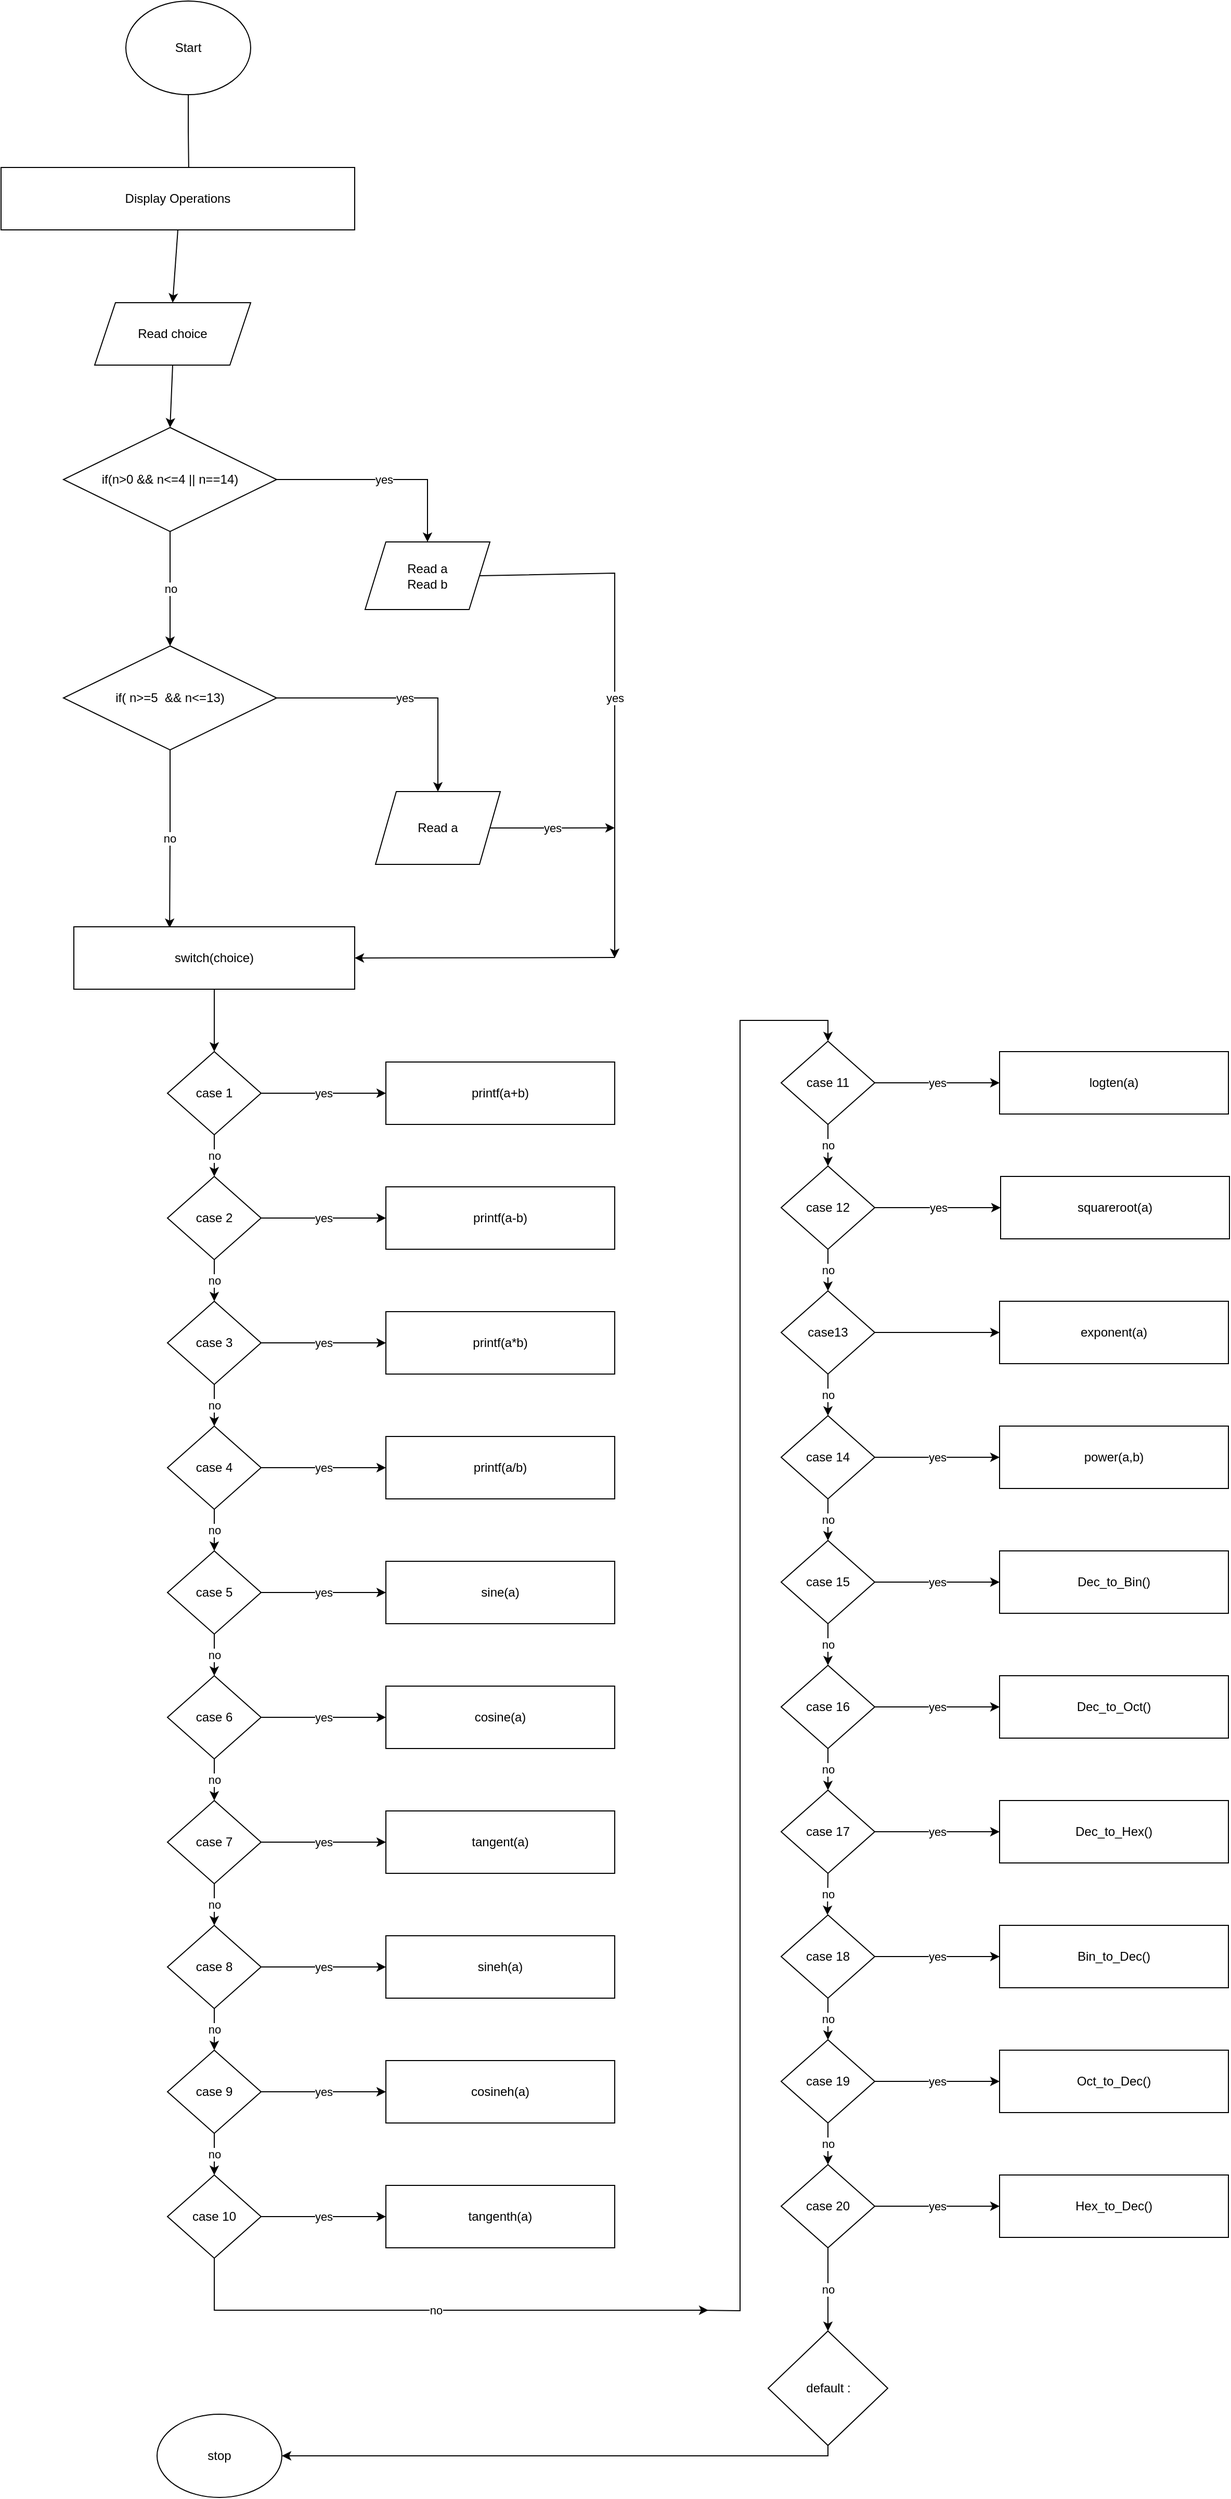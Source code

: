 <mxfile version="17.4.0" type="github">
  <diagram id="dH4zpt-dySkcV9n_ozP4" name="Page-1">
    <mxGraphModel dx="3656" dy="3523" grid="1" gridSize="10" guides="1" tooltips="1" connect="1" arrows="1" fold="1" page="1" pageScale="1" pageWidth="690" pageHeight="980" math="0" shadow="0">
      <root>
        <mxCell id="0" />
        <mxCell id="1" parent="0" />
        <mxCell id="H8aK6nbUv7Lkt6vLbVXH-457" style="edgeStyle=orthogonalEdgeStyle;rounded=0;orthogonalLoop=1;jettySize=auto;html=1;exitX=0.5;exitY=1;exitDx=0;exitDy=0;entryX=0.531;entryY=0.167;entryDx=0;entryDy=0;entryPerimeter=0;" parent="1" source="H8aK6nbUv7Lkt6vLbVXH-1" target="H8aK6nbUv7Lkt6vLbVXH-2" edge="1">
          <mxGeometry relative="1" as="geometry" />
        </mxCell>
        <mxCell id="H8aK6nbUv7Lkt6vLbVXH-1" value="Start" style="ellipse;whiteSpace=wrap;html=1;" parent="1" vertex="1">
          <mxGeometry x="-30" y="-1800" width="120" height="90" as="geometry" />
        </mxCell>
        <mxCell id="H8aK6nbUv7Lkt6vLbVXH-528" style="edgeStyle=none;rounded=0;orthogonalLoop=1;jettySize=auto;html=1;exitX=0.5;exitY=1;exitDx=0;exitDy=0;entryX=0.5;entryY=0;entryDx=0;entryDy=0;" parent="1" source="H8aK6nbUv7Lkt6vLbVXH-2" target="H8aK6nbUv7Lkt6vLbVXH-3" edge="1">
          <mxGeometry relative="1" as="geometry" />
        </mxCell>
        <mxCell id="H8aK6nbUv7Lkt6vLbVXH-2" value="Display Operations" style="rounded=0;whiteSpace=wrap;html=1;" parent="1" vertex="1">
          <mxGeometry x="-150" y="-1640" width="340" height="60" as="geometry" />
        </mxCell>
        <mxCell id="H8aK6nbUv7Lkt6vLbVXH-527" style="edgeStyle=none;rounded=0;orthogonalLoop=1;jettySize=auto;html=1;exitX=0.5;exitY=1;exitDx=0;exitDy=0;entryX=0.5;entryY=0;entryDx=0;entryDy=0;" parent="1" source="H8aK6nbUv7Lkt6vLbVXH-3" target="H8aK6nbUv7Lkt6vLbVXH-4" edge="1">
          <mxGeometry relative="1" as="geometry" />
        </mxCell>
        <mxCell id="H8aK6nbUv7Lkt6vLbVXH-3" value="Read choice" style="shape=parallelogram;perimeter=parallelogramPerimeter;whiteSpace=wrap;html=1;fixedSize=1;" parent="1" vertex="1">
          <mxGeometry x="-60" y="-1510" width="150" height="60" as="geometry" />
        </mxCell>
        <mxCell id="H8aK6nbUv7Lkt6vLbVXH-461" value="yes" style="edgeStyle=orthogonalEdgeStyle;rounded=0;orthogonalLoop=1;jettySize=auto;html=1;exitX=1;exitY=0.5;exitDx=0;exitDy=0;entryX=0.5;entryY=0;entryDx=0;entryDy=0;" parent="1" source="H8aK6nbUv7Lkt6vLbVXH-4" target="H8aK6nbUv7Lkt6vLbVXH-6" edge="1">
          <mxGeometry relative="1" as="geometry" />
        </mxCell>
        <mxCell id="H8aK6nbUv7Lkt6vLbVXH-462" value="no" style="edgeStyle=orthogonalEdgeStyle;rounded=0;orthogonalLoop=1;jettySize=auto;html=1;exitX=0.5;exitY=1;exitDx=0;exitDy=0;entryX=0.5;entryY=0;entryDx=0;entryDy=0;" parent="1" source="H8aK6nbUv7Lkt6vLbVXH-4" target="H8aK6nbUv7Lkt6vLbVXH-8" edge="1">
          <mxGeometry relative="1" as="geometry" />
        </mxCell>
        <mxCell id="H8aK6nbUv7Lkt6vLbVXH-4" value="if(n&amp;gt;0 &amp;amp;&amp;amp; n&amp;lt;=4 || n==14)" style="rhombus;whiteSpace=wrap;html=1;" parent="1" vertex="1">
          <mxGeometry x="-90" y="-1390" width="205" height="100" as="geometry" />
        </mxCell>
        <mxCell id="H8aK6nbUv7Lkt6vLbVXH-467" value="yes" style="rounded=0;orthogonalLoop=1;jettySize=auto;html=1;exitX=1;exitY=0.5;exitDx=0;exitDy=0;" parent="1" source="H8aK6nbUv7Lkt6vLbVXH-6" edge="1">
          <mxGeometry relative="1" as="geometry">
            <mxPoint x="440" y="-880" as="targetPoint" />
            <Array as="points">
              <mxPoint x="440" y="-1250" />
            </Array>
          </mxGeometry>
        </mxCell>
        <mxCell id="H8aK6nbUv7Lkt6vLbVXH-6" value="Read a&lt;br&gt;Read b" style="shape=parallelogram;perimeter=parallelogramPerimeter;whiteSpace=wrap;html=1;fixedSize=1;" parent="1" vertex="1">
          <mxGeometry x="200" y="-1280" width="120" height="65" as="geometry" />
        </mxCell>
        <mxCell id="H8aK6nbUv7Lkt6vLbVXH-469" value="yes" style="edgeStyle=orthogonalEdgeStyle;rounded=0;orthogonalLoop=1;jettySize=auto;html=1;exitX=1;exitY=0.5;exitDx=0;exitDy=0;" parent="1" source="H8aK6nbUv7Lkt6vLbVXH-7" edge="1">
          <mxGeometry relative="1" as="geometry">
            <mxPoint x="440" y="-1005.077" as="targetPoint" />
          </mxGeometry>
        </mxCell>
        <mxCell id="H8aK6nbUv7Lkt6vLbVXH-7" value="Read a" style="shape=parallelogram;perimeter=parallelogramPerimeter;whiteSpace=wrap;html=1;fixedSize=1;" parent="1" vertex="1">
          <mxGeometry x="210" y="-1040" width="120" height="70" as="geometry" />
        </mxCell>
        <mxCell id="H8aK6nbUv7Lkt6vLbVXH-463" value="no" style="edgeStyle=orthogonalEdgeStyle;rounded=0;orthogonalLoop=1;jettySize=auto;html=1;exitX=0.5;exitY=1;exitDx=0;exitDy=0;entryX=0.341;entryY=0.018;entryDx=0;entryDy=0;entryPerimeter=0;" parent="1" source="H8aK6nbUv7Lkt6vLbVXH-8" target="H8aK6nbUv7Lkt6vLbVXH-9" edge="1">
          <mxGeometry relative="1" as="geometry" />
        </mxCell>
        <mxCell id="H8aK6nbUv7Lkt6vLbVXH-470" value="yes" style="edgeStyle=orthogonalEdgeStyle;rounded=0;orthogonalLoop=1;jettySize=auto;html=1;exitX=1;exitY=0.5;exitDx=0;exitDy=0;entryX=0.5;entryY=0;entryDx=0;entryDy=0;" parent="1" source="H8aK6nbUv7Lkt6vLbVXH-8" target="H8aK6nbUv7Lkt6vLbVXH-7" edge="1">
          <mxGeometry relative="1" as="geometry" />
        </mxCell>
        <mxCell id="H8aK6nbUv7Lkt6vLbVXH-8" value="if( n&amp;gt;=5&amp;nbsp; &amp;amp;&amp;amp; n&amp;lt;=13)" style="rhombus;whiteSpace=wrap;html=1;" parent="1" vertex="1">
          <mxGeometry x="-90" y="-1180" width="205" height="100" as="geometry" />
        </mxCell>
        <mxCell id="H8aK6nbUv7Lkt6vLbVXH-464" style="edgeStyle=orthogonalEdgeStyle;rounded=0;orthogonalLoop=1;jettySize=auto;html=1;exitX=0.5;exitY=1;exitDx=0;exitDy=0;entryX=0.5;entryY=0;entryDx=0;entryDy=0;" parent="1" source="H8aK6nbUv7Lkt6vLbVXH-9" target="H8aK6nbUv7Lkt6vLbVXH-10" edge="1">
          <mxGeometry relative="1" as="geometry" />
        </mxCell>
        <mxCell id="H8aK6nbUv7Lkt6vLbVXH-473" style="edgeStyle=orthogonalEdgeStyle;rounded=0;orthogonalLoop=1;jettySize=auto;html=1;exitX=1;exitY=0.5;exitDx=0;exitDy=0;entryX=1;entryY=0.5;entryDx=0;entryDy=0;" parent="1" target="H8aK6nbUv7Lkt6vLbVXH-9" edge="1">
          <mxGeometry relative="1" as="geometry">
            <mxPoint x="440" y="-880.462" as="sourcePoint" />
          </mxGeometry>
        </mxCell>
        <mxCell id="H8aK6nbUv7Lkt6vLbVXH-9" value="switch(choice)" style="rounded=0;whiteSpace=wrap;html=1;" parent="1" vertex="1">
          <mxGeometry x="-80" y="-910" width="270" height="60" as="geometry" />
        </mxCell>
        <mxCell id="H8aK6nbUv7Lkt6vLbVXH-474" value="no" style="edgeStyle=none;rounded=0;orthogonalLoop=1;jettySize=auto;html=1;exitX=0.5;exitY=1;exitDx=0;exitDy=0;entryX=0.5;entryY=0;entryDx=0;entryDy=0;" parent="1" source="H8aK6nbUv7Lkt6vLbVXH-10" target="H8aK6nbUv7Lkt6vLbVXH-11" edge="1">
          <mxGeometry relative="1" as="geometry" />
        </mxCell>
        <mxCell id="H8aK6nbUv7Lkt6vLbVXH-505" value="yes" style="edgeStyle=none;rounded=0;orthogonalLoop=1;jettySize=auto;html=1;exitX=1;exitY=0.5;exitDx=0;exitDy=0;entryX=0;entryY=0.5;entryDx=0;entryDy=0;" parent="1" source="H8aK6nbUv7Lkt6vLbVXH-10" target="H8aK6nbUv7Lkt6vLbVXH-423" edge="1">
          <mxGeometry relative="1" as="geometry" />
        </mxCell>
        <mxCell id="H8aK6nbUv7Lkt6vLbVXH-10" value="case 1" style="rhombus;whiteSpace=wrap;html=1;" parent="1" vertex="1">
          <mxGeometry x="10" y="-790" width="90" height="80" as="geometry" />
        </mxCell>
        <mxCell id="H8aK6nbUv7Lkt6vLbVXH-475" value="no" style="edgeStyle=none;rounded=0;orthogonalLoop=1;jettySize=auto;html=1;exitX=0.5;exitY=1;exitDx=0;exitDy=0;entryX=0.5;entryY=0;entryDx=0;entryDy=0;" parent="1" source="H8aK6nbUv7Lkt6vLbVXH-11" target="H8aK6nbUv7Lkt6vLbVXH-393" edge="1">
          <mxGeometry relative="1" as="geometry" />
        </mxCell>
        <mxCell id="H8aK6nbUv7Lkt6vLbVXH-506" value="yes" style="edgeStyle=none;rounded=0;orthogonalLoop=1;jettySize=auto;html=1;exitX=1;exitY=0.5;exitDx=0;exitDy=0;entryX=0;entryY=0.5;entryDx=0;entryDy=0;" parent="1" source="H8aK6nbUv7Lkt6vLbVXH-11" target="H8aK6nbUv7Lkt6vLbVXH-424" edge="1">
          <mxGeometry relative="1" as="geometry" />
        </mxCell>
        <mxCell id="H8aK6nbUv7Lkt6vLbVXH-11" value="case 2" style="rhombus;whiteSpace=wrap;html=1;" parent="1" vertex="1">
          <mxGeometry x="10" y="-670" width="90" height="80" as="geometry" />
        </mxCell>
        <mxCell id="H8aK6nbUv7Lkt6vLbVXH-476" value="no" style="edgeStyle=none;rounded=0;orthogonalLoop=1;jettySize=auto;html=1;exitX=0.5;exitY=1;exitDx=0;exitDy=0;entryX=0.5;entryY=0;entryDx=0;entryDy=0;" parent="1" source="H8aK6nbUv7Lkt6vLbVXH-393" target="H8aK6nbUv7Lkt6vLbVXH-394" edge="1">
          <mxGeometry relative="1" as="geometry" />
        </mxCell>
        <mxCell id="H8aK6nbUv7Lkt6vLbVXH-507" value="yes" style="edgeStyle=none;rounded=0;orthogonalLoop=1;jettySize=auto;html=1;exitX=1;exitY=0.5;exitDx=0;exitDy=0;entryX=0;entryY=0.5;entryDx=0;entryDy=0;" parent="1" source="H8aK6nbUv7Lkt6vLbVXH-393" target="H8aK6nbUv7Lkt6vLbVXH-425" edge="1">
          <mxGeometry relative="1" as="geometry" />
        </mxCell>
        <mxCell id="H8aK6nbUv7Lkt6vLbVXH-393" value="case 3" style="rhombus;whiteSpace=wrap;html=1;" parent="1" vertex="1">
          <mxGeometry x="10" y="-550" width="90" height="80" as="geometry" />
        </mxCell>
        <mxCell id="H8aK6nbUv7Lkt6vLbVXH-477" value="no" style="edgeStyle=none;rounded=0;orthogonalLoop=1;jettySize=auto;html=1;exitX=0.5;exitY=1;exitDx=0;exitDy=0;entryX=0.5;entryY=0;entryDx=0;entryDy=0;" parent="1" source="H8aK6nbUv7Lkt6vLbVXH-394" target="H8aK6nbUv7Lkt6vLbVXH-397" edge="1">
          <mxGeometry relative="1" as="geometry" />
        </mxCell>
        <mxCell id="H8aK6nbUv7Lkt6vLbVXH-508" value="yes" style="edgeStyle=none;rounded=0;orthogonalLoop=1;jettySize=auto;html=1;exitX=1;exitY=0.5;exitDx=0;exitDy=0;entryX=0;entryY=0.5;entryDx=0;entryDy=0;" parent="1" source="H8aK6nbUv7Lkt6vLbVXH-394" target="H8aK6nbUv7Lkt6vLbVXH-426" edge="1">
          <mxGeometry relative="1" as="geometry" />
        </mxCell>
        <mxCell id="H8aK6nbUv7Lkt6vLbVXH-394" value="case 4" style="rhombus;whiteSpace=wrap;html=1;" parent="1" vertex="1">
          <mxGeometry x="10" y="-430" width="90" height="80" as="geometry" />
        </mxCell>
        <mxCell id="H8aK6nbUv7Lkt6vLbVXH-479" value="no" style="edgeStyle=none;rounded=0;orthogonalLoop=1;jettySize=auto;html=1;exitX=0.5;exitY=1;exitDx=0;exitDy=0;" parent="1" source="H8aK6nbUv7Lkt6vLbVXH-397" target="H8aK6nbUv7Lkt6vLbVXH-418" edge="1">
          <mxGeometry relative="1" as="geometry" />
        </mxCell>
        <mxCell id="H8aK6nbUv7Lkt6vLbVXH-509" value="yes" style="edgeStyle=none;rounded=0;orthogonalLoop=1;jettySize=auto;html=1;exitX=1;exitY=0.5;exitDx=0;exitDy=0;entryX=0;entryY=0.5;entryDx=0;entryDy=0;" parent="1" source="H8aK6nbUv7Lkt6vLbVXH-397" target="H8aK6nbUv7Lkt6vLbVXH-427" edge="1">
          <mxGeometry relative="1" as="geometry" />
        </mxCell>
        <mxCell id="H8aK6nbUv7Lkt6vLbVXH-397" value="case 5" style="rhombus;whiteSpace=wrap;html=1;" parent="1" vertex="1">
          <mxGeometry x="10" y="-310" width="90" height="80" as="geometry" />
        </mxCell>
        <mxCell id="H8aK6nbUv7Lkt6vLbVXH-480" value="no" style="edgeStyle=none;rounded=0;orthogonalLoop=1;jettySize=auto;html=1;exitX=0.5;exitY=1;exitDx=0;exitDy=0;entryX=0.5;entryY=0;entryDx=0;entryDy=0;" parent="1" source="H8aK6nbUv7Lkt6vLbVXH-418" target="H8aK6nbUv7Lkt6vLbVXH-419" edge="1">
          <mxGeometry relative="1" as="geometry" />
        </mxCell>
        <mxCell id="H8aK6nbUv7Lkt6vLbVXH-510" value="yes" style="edgeStyle=none;rounded=0;orthogonalLoop=1;jettySize=auto;html=1;exitX=1;exitY=0.5;exitDx=0;exitDy=0;entryX=0;entryY=0.5;entryDx=0;entryDy=0;" parent="1" source="H8aK6nbUv7Lkt6vLbVXH-418" target="H8aK6nbUv7Lkt6vLbVXH-428" edge="1">
          <mxGeometry relative="1" as="geometry" />
        </mxCell>
        <mxCell id="H8aK6nbUv7Lkt6vLbVXH-418" value="case 6" style="rhombus;whiteSpace=wrap;html=1;" parent="1" vertex="1">
          <mxGeometry x="10" y="-190" width="90" height="80" as="geometry" />
        </mxCell>
        <mxCell id="H8aK6nbUv7Lkt6vLbVXH-481" value="no" style="edgeStyle=none;rounded=0;orthogonalLoop=1;jettySize=auto;html=1;" parent="1" source="H8aK6nbUv7Lkt6vLbVXH-419" target="H8aK6nbUv7Lkt6vLbVXH-420" edge="1">
          <mxGeometry relative="1" as="geometry" />
        </mxCell>
        <mxCell id="H8aK6nbUv7Lkt6vLbVXH-511" value="yes" style="edgeStyle=none;rounded=0;orthogonalLoop=1;jettySize=auto;html=1;exitX=1;exitY=0.5;exitDx=0;exitDy=0;entryX=0;entryY=0.5;entryDx=0;entryDy=0;" parent="1" source="H8aK6nbUv7Lkt6vLbVXH-419" target="H8aK6nbUv7Lkt6vLbVXH-429" edge="1">
          <mxGeometry relative="1" as="geometry" />
        </mxCell>
        <mxCell id="H8aK6nbUv7Lkt6vLbVXH-419" value="case 7" style="rhombus;whiteSpace=wrap;html=1;" parent="1" vertex="1">
          <mxGeometry x="10" y="-70" width="90" height="80" as="geometry" />
        </mxCell>
        <mxCell id="H8aK6nbUv7Lkt6vLbVXH-482" value="no" style="edgeStyle=none;rounded=0;orthogonalLoop=1;jettySize=auto;html=1;exitX=0.5;exitY=1;exitDx=0;exitDy=0;entryX=0.5;entryY=0;entryDx=0;entryDy=0;" parent="1" source="H8aK6nbUv7Lkt6vLbVXH-420" target="H8aK6nbUv7Lkt6vLbVXH-421" edge="1">
          <mxGeometry relative="1" as="geometry" />
        </mxCell>
        <mxCell id="H8aK6nbUv7Lkt6vLbVXH-512" value="yes" style="edgeStyle=none;rounded=0;orthogonalLoop=1;jettySize=auto;html=1;exitX=1;exitY=0.5;exitDx=0;exitDy=0;entryX=0;entryY=0.5;entryDx=0;entryDy=0;" parent="1" source="H8aK6nbUv7Lkt6vLbVXH-420" target="H8aK6nbUv7Lkt6vLbVXH-430" edge="1">
          <mxGeometry relative="1" as="geometry" />
        </mxCell>
        <mxCell id="H8aK6nbUv7Lkt6vLbVXH-420" value="case 8" style="rhombus;whiteSpace=wrap;html=1;" parent="1" vertex="1">
          <mxGeometry x="10" y="50" width="90" height="80" as="geometry" />
        </mxCell>
        <mxCell id="H8aK6nbUv7Lkt6vLbVXH-484" value="no" style="edgeStyle=none;rounded=0;orthogonalLoop=1;jettySize=auto;html=1;exitX=0.5;exitY=1;exitDx=0;exitDy=0;entryX=0.5;entryY=0;entryDx=0;entryDy=0;" parent="1" source="H8aK6nbUv7Lkt6vLbVXH-421" target="H8aK6nbUv7Lkt6vLbVXH-422" edge="1">
          <mxGeometry relative="1" as="geometry" />
        </mxCell>
        <mxCell id="H8aK6nbUv7Lkt6vLbVXH-513" value="yes" style="edgeStyle=none;rounded=0;orthogonalLoop=1;jettySize=auto;html=1;exitX=1;exitY=0.5;exitDx=0;exitDy=0;entryX=0;entryY=0.5;entryDx=0;entryDy=0;" parent="1" source="H8aK6nbUv7Lkt6vLbVXH-421" target="H8aK6nbUv7Lkt6vLbVXH-431" edge="1">
          <mxGeometry relative="1" as="geometry" />
        </mxCell>
        <mxCell id="H8aK6nbUv7Lkt6vLbVXH-421" value="case 9" style="rhombus;whiteSpace=wrap;html=1;" parent="1" vertex="1">
          <mxGeometry x="10" y="170" width="90" height="80" as="geometry" />
        </mxCell>
        <mxCell id="H8aK6nbUv7Lkt6vLbVXH-489" value="no" style="rounded=0;orthogonalLoop=1;jettySize=auto;html=1;exitX=0.5;exitY=1;exitDx=0;exitDy=0;" parent="1" source="H8aK6nbUv7Lkt6vLbVXH-422" edge="1">
          <mxGeometry relative="1" as="geometry">
            <mxPoint x="530" y="420" as="targetPoint" />
            <Array as="points">
              <mxPoint x="55" y="420" />
            </Array>
          </mxGeometry>
        </mxCell>
        <mxCell id="H8aK6nbUv7Lkt6vLbVXH-514" value="yes" style="edgeStyle=none;rounded=0;orthogonalLoop=1;jettySize=auto;html=1;exitX=1;exitY=0.5;exitDx=0;exitDy=0;entryX=0;entryY=0.5;entryDx=0;entryDy=0;" parent="1" source="H8aK6nbUv7Lkt6vLbVXH-422" target="H8aK6nbUv7Lkt6vLbVXH-432" edge="1">
          <mxGeometry relative="1" as="geometry" />
        </mxCell>
        <mxCell id="H8aK6nbUv7Lkt6vLbVXH-422" value="case 10" style="rhombus;whiteSpace=wrap;html=1;" parent="1" vertex="1">
          <mxGeometry x="10" y="290" width="90" height="80" as="geometry" />
        </mxCell>
        <mxCell id="H8aK6nbUv7Lkt6vLbVXH-423" value="printf(a+b)" style="rounded=0;whiteSpace=wrap;html=1;" parent="1" vertex="1">
          <mxGeometry x="220" y="-780" width="220" height="60" as="geometry" />
        </mxCell>
        <mxCell id="H8aK6nbUv7Lkt6vLbVXH-424" value="printf(a-b)" style="rounded=0;whiteSpace=wrap;html=1;" parent="1" vertex="1">
          <mxGeometry x="220" y="-660" width="220" height="60" as="geometry" />
        </mxCell>
        <mxCell id="H8aK6nbUv7Lkt6vLbVXH-425" value="printf(a*b)" style="rounded=0;whiteSpace=wrap;html=1;" parent="1" vertex="1">
          <mxGeometry x="220" y="-540" width="220" height="60" as="geometry" />
        </mxCell>
        <mxCell id="H8aK6nbUv7Lkt6vLbVXH-426" value="printf(a/b)" style="rounded=0;whiteSpace=wrap;html=1;" parent="1" vertex="1">
          <mxGeometry x="220" y="-420" width="220" height="60" as="geometry" />
        </mxCell>
        <mxCell id="H8aK6nbUv7Lkt6vLbVXH-427" value="sine(a)" style="rounded=0;whiteSpace=wrap;html=1;" parent="1" vertex="1">
          <mxGeometry x="220" y="-300" width="220" height="60" as="geometry" />
        </mxCell>
        <mxCell id="H8aK6nbUv7Lkt6vLbVXH-428" value="cosine(a)" style="rounded=0;whiteSpace=wrap;html=1;" parent="1" vertex="1">
          <mxGeometry x="220" y="-180" width="220" height="60" as="geometry" />
        </mxCell>
        <mxCell id="H8aK6nbUv7Lkt6vLbVXH-429" value="tangent(a)" style="rounded=0;whiteSpace=wrap;html=1;" parent="1" vertex="1">
          <mxGeometry x="220" y="-60" width="220" height="60" as="geometry" />
        </mxCell>
        <mxCell id="H8aK6nbUv7Lkt6vLbVXH-430" value="sineh(a)" style="rounded=0;whiteSpace=wrap;html=1;" parent="1" vertex="1">
          <mxGeometry x="220" y="60" width="220" height="60" as="geometry" />
        </mxCell>
        <mxCell id="H8aK6nbUv7Lkt6vLbVXH-431" value="cosineh(a)" style="rounded=0;whiteSpace=wrap;html=1;" parent="1" vertex="1">
          <mxGeometry x="220" y="180" width="220" height="60" as="geometry" />
        </mxCell>
        <mxCell id="H8aK6nbUv7Lkt6vLbVXH-432" value="tangenth(a)" style="rounded=0;whiteSpace=wrap;html=1;" parent="1" vertex="1">
          <mxGeometry x="220" y="300" width="220" height="60" as="geometry" />
        </mxCell>
        <mxCell id="H8aK6nbUv7Lkt6vLbVXH-486" style="edgeStyle=orthogonalEdgeStyle;rounded=0;orthogonalLoop=1;jettySize=auto;html=1;exitX=0.5;exitY=0;exitDx=0;exitDy=0;entryX=0.5;entryY=0;entryDx=0;entryDy=0;" parent="1" target="H8aK6nbUv7Lkt6vLbVXH-433" edge="1">
          <mxGeometry relative="1" as="geometry">
            <mxPoint x="520" y="420" as="sourcePoint" />
          </mxGeometry>
        </mxCell>
        <mxCell id="H8aK6nbUv7Lkt6vLbVXH-491" value="no" style="edgeStyle=none;rounded=0;orthogonalLoop=1;jettySize=auto;html=1;exitX=0.5;exitY=1;exitDx=0;exitDy=0;entryX=0.5;entryY=0;entryDx=0;entryDy=0;" parent="1" source="H8aK6nbUv7Lkt6vLbVXH-433" target="H8aK6nbUv7Lkt6vLbVXH-434" edge="1">
          <mxGeometry relative="1" as="geometry" />
        </mxCell>
        <mxCell id="H8aK6nbUv7Lkt6vLbVXH-515" value="yes" style="edgeStyle=none;rounded=0;orthogonalLoop=1;jettySize=auto;html=1;exitX=1;exitY=0.5;exitDx=0;exitDy=0;" parent="1" source="H8aK6nbUv7Lkt6vLbVXH-433" target="H8aK6nbUv7Lkt6vLbVXH-443" edge="1">
          <mxGeometry relative="1" as="geometry" />
        </mxCell>
        <mxCell id="H8aK6nbUv7Lkt6vLbVXH-433" value="case 11" style="rhombus;whiteSpace=wrap;html=1;" parent="1" vertex="1">
          <mxGeometry x="600" y="-800" width="90" height="80" as="geometry" />
        </mxCell>
        <mxCell id="H8aK6nbUv7Lkt6vLbVXH-492" value="no" style="edgeStyle=none;rounded=0;orthogonalLoop=1;jettySize=auto;html=1;exitX=0.5;exitY=1;exitDx=0;exitDy=0;entryX=0.5;entryY=0;entryDx=0;entryDy=0;" parent="1" source="H8aK6nbUv7Lkt6vLbVXH-434" target="H8aK6nbUv7Lkt6vLbVXH-435" edge="1">
          <mxGeometry relative="1" as="geometry" />
        </mxCell>
        <mxCell id="H8aK6nbUv7Lkt6vLbVXH-516" value="yes" style="edgeStyle=none;rounded=0;orthogonalLoop=1;jettySize=auto;html=1;exitX=1;exitY=0.5;exitDx=0;exitDy=0;entryX=0;entryY=0.5;entryDx=0;entryDy=0;" parent="1" source="H8aK6nbUv7Lkt6vLbVXH-434" target="H8aK6nbUv7Lkt6vLbVXH-444" edge="1">
          <mxGeometry relative="1" as="geometry" />
        </mxCell>
        <mxCell id="H8aK6nbUv7Lkt6vLbVXH-434" value="case 12" style="rhombus;whiteSpace=wrap;html=1;" parent="1" vertex="1">
          <mxGeometry x="600" y="-680" width="90" height="80" as="geometry" />
        </mxCell>
        <mxCell id="H8aK6nbUv7Lkt6vLbVXH-493" value="no" style="edgeStyle=none;rounded=0;orthogonalLoop=1;jettySize=auto;html=1;exitX=0.5;exitY=1;exitDx=0;exitDy=0;entryX=0.5;entryY=0;entryDx=0;entryDy=0;" parent="1" source="H8aK6nbUv7Lkt6vLbVXH-435" target="H8aK6nbUv7Lkt6vLbVXH-436" edge="1">
          <mxGeometry relative="1" as="geometry" />
        </mxCell>
        <mxCell id="H8aK6nbUv7Lkt6vLbVXH-517" style="edgeStyle=none;rounded=0;orthogonalLoop=1;jettySize=auto;html=1;exitX=1;exitY=0.5;exitDx=0;exitDy=0;entryX=0;entryY=0.5;entryDx=0;entryDy=0;" parent="1" source="H8aK6nbUv7Lkt6vLbVXH-435" target="H8aK6nbUv7Lkt6vLbVXH-445" edge="1">
          <mxGeometry relative="1" as="geometry" />
        </mxCell>
        <mxCell id="H8aK6nbUv7Lkt6vLbVXH-435" value="case13" style="rhombus;whiteSpace=wrap;html=1;" parent="1" vertex="1">
          <mxGeometry x="600" y="-560" width="90" height="80" as="geometry" />
        </mxCell>
        <mxCell id="H8aK6nbUv7Lkt6vLbVXH-494" value="no" style="edgeStyle=none;rounded=0;orthogonalLoop=1;jettySize=auto;html=1;exitX=0.5;exitY=1;exitDx=0;exitDy=0;entryX=0.5;entryY=0;entryDx=0;entryDy=0;" parent="1" source="H8aK6nbUv7Lkt6vLbVXH-436" target="H8aK6nbUv7Lkt6vLbVXH-437" edge="1">
          <mxGeometry relative="1" as="geometry" />
        </mxCell>
        <mxCell id="H8aK6nbUv7Lkt6vLbVXH-518" value="yes" style="edgeStyle=none;rounded=0;orthogonalLoop=1;jettySize=auto;html=1;exitX=1;exitY=0.5;exitDx=0;exitDy=0;entryX=0;entryY=0.5;entryDx=0;entryDy=0;" parent="1" source="H8aK6nbUv7Lkt6vLbVXH-436" target="H8aK6nbUv7Lkt6vLbVXH-446" edge="1">
          <mxGeometry relative="1" as="geometry" />
        </mxCell>
        <mxCell id="H8aK6nbUv7Lkt6vLbVXH-436" value="case 14" style="rhombus;whiteSpace=wrap;html=1;" parent="1" vertex="1">
          <mxGeometry x="600" y="-440" width="90" height="80" as="geometry" />
        </mxCell>
        <mxCell id="H8aK6nbUv7Lkt6vLbVXH-495" value="no" style="edgeStyle=none;rounded=0;orthogonalLoop=1;jettySize=auto;html=1;exitX=0.5;exitY=1;exitDx=0;exitDy=0;entryX=0.5;entryY=0;entryDx=0;entryDy=0;" parent="1" source="H8aK6nbUv7Lkt6vLbVXH-437" target="H8aK6nbUv7Lkt6vLbVXH-438" edge="1">
          <mxGeometry relative="1" as="geometry" />
        </mxCell>
        <mxCell id="H8aK6nbUv7Lkt6vLbVXH-519" value="yes" style="edgeStyle=none;rounded=0;orthogonalLoop=1;jettySize=auto;html=1;exitX=1;exitY=0.5;exitDx=0;exitDy=0;entryX=0;entryY=0.5;entryDx=0;entryDy=0;" parent="1" source="H8aK6nbUv7Lkt6vLbVXH-437" target="H8aK6nbUv7Lkt6vLbVXH-447" edge="1">
          <mxGeometry relative="1" as="geometry" />
        </mxCell>
        <mxCell id="H8aK6nbUv7Lkt6vLbVXH-437" value="case 15" style="rhombus;whiteSpace=wrap;html=1;" parent="1" vertex="1">
          <mxGeometry x="600" y="-320" width="90" height="80" as="geometry" />
        </mxCell>
        <mxCell id="H8aK6nbUv7Lkt6vLbVXH-496" value="no" style="edgeStyle=none;rounded=0;orthogonalLoop=1;jettySize=auto;html=1;exitX=0.5;exitY=1;exitDx=0;exitDy=0;entryX=0.5;entryY=0;entryDx=0;entryDy=0;" parent="1" source="H8aK6nbUv7Lkt6vLbVXH-438" target="H8aK6nbUv7Lkt6vLbVXH-439" edge="1">
          <mxGeometry relative="1" as="geometry" />
        </mxCell>
        <mxCell id="H8aK6nbUv7Lkt6vLbVXH-520" value="yes" style="edgeStyle=none;rounded=0;orthogonalLoop=1;jettySize=auto;html=1;exitX=1;exitY=0.5;exitDx=0;exitDy=0;entryX=0;entryY=0.5;entryDx=0;entryDy=0;" parent="1" source="H8aK6nbUv7Lkt6vLbVXH-438" target="H8aK6nbUv7Lkt6vLbVXH-448" edge="1">
          <mxGeometry relative="1" as="geometry" />
        </mxCell>
        <mxCell id="H8aK6nbUv7Lkt6vLbVXH-438" value="case 16" style="rhombus;whiteSpace=wrap;html=1;" parent="1" vertex="1">
          <mxGeometry x="600" y="-200" width="90" height="80" as="geometry" />
        </mxCell>
        <mxCell id="H8aK6nbUv7Lkt6vLbVXH-498" value="no" style="edgeStyle=none;rounded=0;orthogonalLoop=1;jettySize=auto;html=1;exitX=0.5;exitY=1;exitDx=0;exitDy=0;" parent="1" source="H8aK6nbUv7Lkt6vLbVXH-439" edge="1">
          <mxGeometry relative="1" as="geometry">
            <mxPoint x="644.5" y="40" as="targetPoint" />
          </mxGeometry>
        </mxCell>
        <mxCell id="H8aK6nbUv7Lkt6vLbVXH-521" value="yes" style="edgeStyle=none;rounded=0;orthogonalLoop=1;jettySize=auto;html=1;exitX=1;exitY=0.5;exitDx=0;exitDy=0;entryX=0;entryY=0.5;entryDx=0;entryDy=0;" parent="1" source="H8aK6nbUv7Lkt6vLbVXH-439" target="H8aK6nbUv7Lkt6vLbVXH-449" edge="1">
          <mxGeometry relative="1" as="geometry" />
        </mxCell>
        <mxCell id="H8aK6nbUv7Lkt6vLbVXH-439" value="case 17" style="rhombus;whiteSpace=wrap;html=1;" parent="1" vertex="1">
          <mxGeometry x="600" y="-80" width="90" height="80" as="geometry" />
        </mxCell>
        <mxCell id="H8aK6nbUv7Lkt6vLbVXH-500" value="no" style="edgeStyle=none;rounded=0;orthogonalLoop=1;jettySize=auto;html=1;exitX=0.5;exitY=1;exitDx=0;exitDy=0;" parent="1" source="H8aK6nbUv7Lkt6vLbVXH-440" target="H8aK6nbUv7Lkt6vLbVXH-441" edge="1">
          <mxGeometry relative="1" as="geometry" />
        </mxCell>
        <mxCell id="H8aK6nbUv7Lkt6vLbVXH-522" value="yes" style="edgeStyle=none;rounded=0;orthogonalLoop=1;jettySize=auto;html=1;exitX=1;exitY=0.5;exitDx=0;exitDy=0;entryX=0;entryY=0.5;entryDx=0;entryDy=0;" parent="1" source="H8aK6nbUv7Lkt6vLbVXH-440" target="H8aK6nbUv7Lkt6vLbVXH-450" edge="1">
          <mxGeometry relative="1" as="geometry" />
        </mxCell>
        <mxCell id="H8aK6nbUv7Lkt6vLbVXH-440" value="case 18" style="rhombus;whiteSpace=wrap;html=1;" parent="1" vertex="1">
          <mxGeometry x="600" y="40" width="90" height="80" as="geometry" />
        </mxCell>
        <mxCell id="H8aK6nbUv7Lkt6vLbVXH-501" value="no" style="edgeStyle=none;rounded=0;orthogonalLoop=1;jettySize=auto;html=1;exitX=0.5;exitY=1;exitDx=0;exitDy=0;entryX=0.5;entryY=0;entryDx=0;entryDy=0;" parent="1" source="H8aK6nbUv7Lkt6vLbVXH-441" target="H8aK6nbUv7Lkt6vLbVXH-442" edge="1">
          <mxGeometry relative="1" as="geometry" />
        </mxCell>
        <mxCell id="H8aK6nbUv7Lkt6vLbVXH-523" value="yes" style="edgeStyle=none;rounded=0;orthogonalLoop=1;jettySize=auto;html=1;exitX=1;exitY=0.5;exitDx=0;exitDy=0;entryX=0;entryY=0.5;entryDx=0;entryDy=0;" parent="1" source="H8aK6nbUv7Lkt6vLbVXH-441" target="H8aK6nbUv7Lkt6vLbVXH-451" edge="1">
          <mxGeometry relative="1" as="geometry" />
        </mxCell>
        <mxCell id="H8aK6nbUv7Lkt6vLbVXH-441" value="case 19" style="rhombus;whiteSpace=wrap;html=1;" parent="1" vertex="1">
          <mxGeometry x="600" y="160" width="90" height="80" as="geometry" />
        </mxCell>
        <mxCell id="H8aK6nbUv7Lkt6vLbVXH-502" value="no" style="edgeStyle=none;rounded=0;orthogonalLoop=1;jettySize=auto;html=1;exitX=0.5;exitY=1;exitDx=0;exitDy=0;entryX=0.5;entryY=0;entryDx=0;entryDy=0;" parent="1" source="H8aK6nbUv7Lkt6vLbVXH-442" target="H8aK6nbUv7Lkt6vLbVXH-453" edge="1">
          <mxGeometry relative="1" as="geometry" />
        </mxCell>
        <mxCell id="H8aK6nbUv7Lkt6vLbVXH-524" value="yes" style="edgeStyle=none;rounded=0;orthogonalLoop=1;jettySize=auto;html=1;exitX=1;exitY=0.5;exitDx=0;exitDy=0;entryX=0;entryY=0.5;entryDx=0;entryDy=0;" parent="1" source="H8aK6nbUv7Lkt6vLbVXH-442" target="H8aK6nbUv7Lkt6vLbVXH-452" edge="1">
          <mxGeometry relative="1" as="geometry" />
        </mxCell>
        <mxCell id="H8aK6nbUv7Lkt6vLbVXH-442" value="case 20" style="rhombus;whiteSpace=wrap;html=1;" parent="1" vertex="1">
          <mxGeometry x="600" y="280" width="90" height="80" as="geometry" />
        </mxCell>
        <mxCell id="H8aK6nbUv7Lkt6vLbVXH-443" value="logten(a)" style="rounded=0;whiteSpace=wrap;html=1;" parent="1" vertex="1">
          <mxGeometry x="810" y="-790" width="220" height="60" as="geometry" />
        </mxCell>
        <mxCell id="H8aK6nbUv7Lkt6vLbVXH-444" value="squareroot(a)" style="rounded=0;whiteSpace=wrap;html=1;" parent="1" vertex="1">
          <mxGeometry x="811" y="-670" width="220" height="60" as="geometry" />
        </mxCell>
        <mxCell id="H8aK6nbUv7Lkt6vLbVXH-445" value="exponent(a)" style="rounded=0;whiteSpace=wrap;html=1;" parent="1" vertex="1">
          <mxGeometry x="810" y="-550" width="220" height="60" as="geometry" />
        </mxCell>
        <mxCell id="H8aK6nbUv7Lkt6vLbVXH-446" value="power(a,b)" style="rounded=0;whiteSpace=wrap;html=1;" parent="1" vertex="1">
          <mxGeometry x="810" y="-430" width="220" height="60" as="geometry" />
        </mxCell>
        <mxCell id="H8aK6nbUv7Lkt6vLbVXH-447" value="Dec_to_Bin()" style="rounded=0;whiteSpace=wrap;html=1;" parent="1" vertex="1">
          <mxGeometry x="810" y="-310" width="220" height="60" as="geometry" />
        </mxCell>
        <mxCell id="H8aK6nbUv7Lkt6vLbVXH-448" value="Dec_to_Oct()" style="rounded=0;whiteSpace=wrap;html=1;" parent="1" vertex="1">
          <mxGeometry x="810" y="-190" width="220" height="60" as="geometry" />
        </mxCell>
        <mxCell id="H8aK6nbUv7Lkt6vLbVXH-449" value="Dec_to_Hex()" style="rounded=0;whiteSpace=wrap;html=1;" parent="1" vertex="1">
          <mxGeometry x="810" y="-70" width="220" height="60" as="geometry" />
        </mxCell>
        <mxCell id="H8aK6nbUv7Lkt6vLbVXH-450" value="Bin_to_Dec()" style="rounded=0;whiteSpace=wrap;html=1;" parent="1" vertex="1">
          <mxGeometry x="810" y="50" width="220" height="60" as="geometry" />
        </mxCell>
        <mxCell id="H8aK6nbUv7Lkt6vLbVXH-451" value="Oct_to_Dec()" style="rounded=0;whiteSpace=wrap;html=1;" parent="1" vertex="1">
          <mxGeometry x="810" y="170" width="220" height="60" as="geometry" />
        </mxCell>
        <mxCell id="H8aK6nbUv7Lkt6vLbVXH-452" value="Hex_to_Dec()" style="rounded=0;whiteSpace=wrap;html=1;" parent="1" vertex="1">
          <mxGeometry x="810" y="290" width="220" height="60" as="geometry" />
        </mxCell>
        <mxCell id="H8aK6nbUv7Lkt6vLbVXH-504" style="edgeStyle=none;rounded=0;orthogonalLoop=1;jettySize=auto;html=1;exitX=0.5;exitY=1;exitDx=0;exitDy=0;entryX=1;entryY=0.5;entryDx=0;entryDy=0;" parent="1" source="H8aK6nbUv7Lkt6vLbVXH-453" target="H8aK6nbUv7Lkt6vLbVXH-454" edge="1">
          <mxGeometry relative="1" as="geometry">
            <Array as="points">
              <mxPoint x="645" y="560" />
            </Array>
          </mxGeometry>
        </mxCell>
        <mxCell id="H8aK6nbUv7Lkt6vLbVXH-453" value="default :" style="rhombus;whiteSpace=wrap;html=1;" parent="1" vertex="1">
          <mxGeometry x="587.5" y="440" width="115" height="110" as="geometry" />
        </mxCell>
        <mxCell id="H8aK6nbUv7Lkt6vLbVXH-454" value="stop" style="ellipse;whiteSpace=wrap;html=1;" parent="1" vertex="1">
          <mxGeometry y="520" width="120" height="80" as="geometry" />
        </mxCell>
        <mxCell id="H8aK6nbUv7Lkt6vLbVXH-497" style="edgeStyle=none;rounded=0;orthogonalLoop=1;jettySize=auto;html=1;entryX=0.5;entryY=0;entryDx=0;entryDy=0;" parent="1" source="H8aK6nbUv7Lkt6vLbVXH-440" target="H8aK6nbUv7Lkt6vLbVXH-440" edge="1">
          <mxGeometry relative="1" as="geometry" />
        </mxCell>
      </root>
    </mxGraphModel>
  </diagram>
</mxfile>
